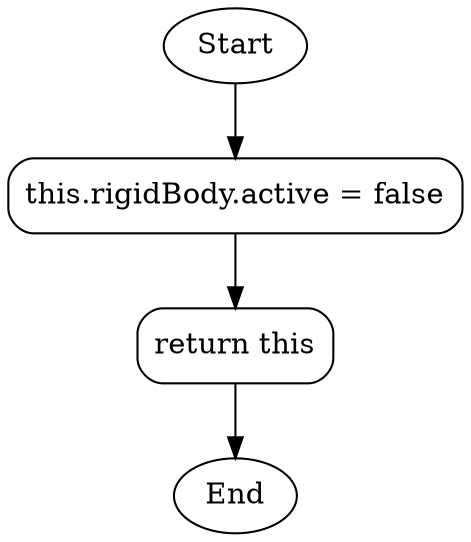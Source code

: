 digraph G_GObject_deactivateRigidBody {
    rankdir=TB;
    node [shape=box, style=rounded];
    Start [shape=ellipse];
    End [shape=ellipse];
    A [label="this.rigidBody.active = false"];
    B [label="return this"];
    Start -> A -> B -> End;
}